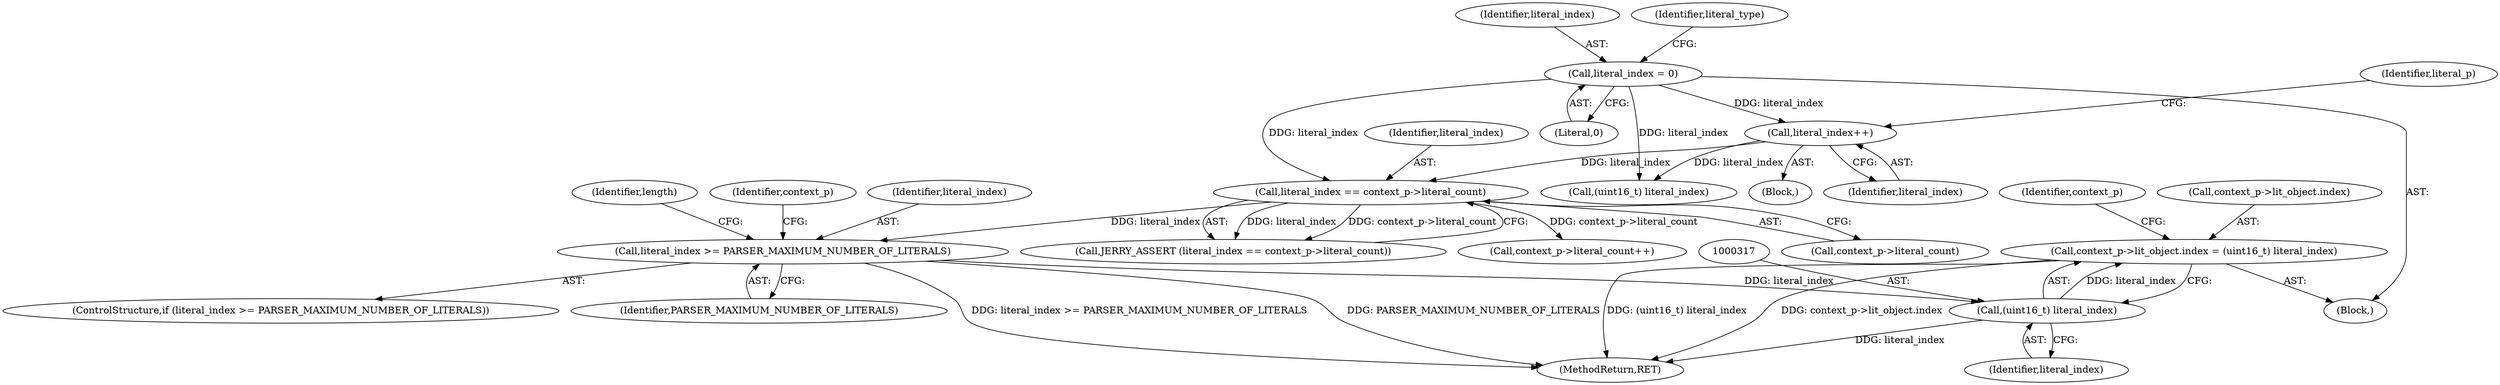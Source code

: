 digraph "0_jerryscript_03a8c630f015f63268639d3ed3bf82cff6fa77d8@pointer" {
"1000310" [label="(Call,context_p->lit_object.index = (uint16_t) literal_index)"];
"1000316" [label="(Call,(uint16_t) literal_index)"];
"1000224" [label="(Call,literal_index >= PARSER_MAXIMUM_NUMBER_OF_LITERALS)"];
"1000218" [label="(Call,literal_index == context_p->literal_count)"];
"1000116" [label="(Call,literal_index = 0)"];
"1000215" [label="(Call,literal_index++)"];
"1000321" [label="(Identifier,context_p)"];
"1000112" [label="(Block,)"];
"1000116" [label="(Call,literal_index = 0)"];
"1000323" [label="(MethodReturn,RET)"];
"1000219" [label="(Identifier,literal_index)"];
"1000200" [label="(Call,(uint16_t) literal_index)"];
"1000310" [label="(Call,context_p->lit_object.index = (uint16_t) literal_index)"];
"1000218" [label="(Call,literal_index == context_p->literal_count)"];
"1000318" [label="(Identifier,literal_index)"];
"1000316" [label="(Call,(uint16_t) literal_index)"];
"1000226" [label="(Identifier,PARSER_MAXIMUM_NUMBER_OF_LITERALS)"];
"1000223" [label="(ControlStructure,if (literal_index >= PARSER_MAXIMUM_NUMBER_OF_LITERALS))"];
"1000229" [label="(Identifier,context_p)"];
"1000117" [label="(Identifier,literal_index)"];
"1000225" [label="(Identifier,literal_index)"];
"1000217" [label="(Call,JERRY_ASSERT (literal_index == context_p->literal_count))"];
"1000118" [label="(Literal,0)"];
"1000311" [label="(Call,context_p->lit_object.index)"];
"1000215" [label="(Call,literal_index++)"];
"1000122" [label="(Identifier,literal_type)"];
"1000224" [label="(Call,literal_index >= PARSER_MAXIMUM_NUMBER_OF_LITERALS)"];
"1000319" [label="(Call,context_p->literal_count++)"];
"1000220" [label="(Call,context_p->literal_count)"];
"1000160" [label="(Block,)"];
"1000216" [label="(Identifier,literal_index)"];
"1000153" [label="(Identifier,literal_p)"];
"1000233" [label="(Identifier,length)"];
"1000310" -> "1000112"  [label="AST: "];
"1000310" -> "1000316"  [label="CFG: "];
"1000311" -> "1000310"  [label="AST: "];
"1000316" -> "1000310"  [label="AST: "];
"1000321" -> "1000310"  [label="CFG: "];
"1000310" -> "1000323"  [label="DDG: (uint16_t) literal_index"];
"1000310" -> "1000323"  [label="DDG: context_p->lit_object.index"];
"1000316" -> "1000310"  [label="DDG: literal_index"];
"1000316" -> "1000318"  [label="CFG: "];
"1000317" -> "1000316"  [label="AST: "];
"1000318" -> "1000316"  [label="AST: "];
"1000316" -> "1000323"  [label="DDG: literal_index"];
"1000224" -> "1000316"  [label="DDG: literal_index"];
"1000224" -> "1000223"  [label="AST: "];
"1000224" -> "1000226"  [label="CFG: "];
"1000225" -> "1000224"  [label="AST: "];
"1000226" -> "1000224"  [label="AST: "];
"1000229" -> "1000224"  [label="CFG: "];
"1000233" -> "1000224"  [label="CFG: "];
"1000224" -> "1000323"  [label="DDG: PARSER_MAXIMUM_NUMBER_OF_LITERALS"];
"1000224" -> "1000323"  [label="DDG: literal_index >= PARSER_MAXIMUM_NUMBER_OF_LITERALS"];
"1000218" -> "1000224"  [label="DDG: literal_index"];
"1000218" -> "1000217"  [label="AST: "];
"1000218" -> "1000220"  [label="CFG: "];
"1000219" -> "1000218"  [label="AST: "];
"1000220" -> "1000218"  [label="AST: "];
"1000217" -> "1000218"  [label="CFG: "];
"1000218" -> "1000217"  [label="DDG: literal_index"];
"1000218" -> "1000217"  [label="DDG: context_p->literal_count"];
"1000116" -> "1000218"  [label="DDG: literal_index"];
"1000215" -> "1000218"  [label="DDG: literal_index"];
"1000218" -> "1000319"  [label="DDG: context_p->literal_count"];
"1000116" -> "1000112"  [label="AST: "];
"1000116" -> "1000118"  [label="CFG: "];
"1000117" -> "1000116"  [label="AST: "];
"1000118" -> "1000116"  [label="AST: "];
"1000122" -> "1000116"  [label="CFG: "];
"1000116" -> "1000200"  [label="DDG: literal_index"];
"1000116" -> "1000215"  [label="DDG: literal_index"];
"1000215" -> "1000160"  [label="AST: "];
"1000215" -> "1000216"  [label="CFG: "];
"1000216" -> "1000215"  [label="AST: "];
"1000153" -> "1000215"  [label="CFG: "];
"1000215" -> "1000200"  [label="DDG: literal_index"];
}
